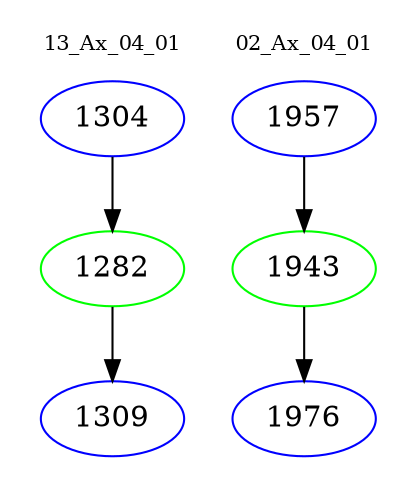 digraph{
subgraph cluster_0 {
color = white
label = "13_Ax_04_01";
fontsize=10;
T0_1304 [label="1304", color="blue"]
T0_1304 -> T0_1282 [color="black"]
T0_1282 [label="1282", color="green"]
T0_1282 -> T0_1309 [color="black"]
T0_1309 [label="1309", color="blue"]
}
subgraph cluster_1 {
color = white
label = "02_Ax_04_01";
fontsize=10;
T1_1957 [label="1957", color="blue"]
T1_1957 -> T1_1943 [color="black"]
T1_1943 [label="1943", color="green"]
T1_1943 -> T1_1976 [color="black"]
T1_1976 [label="1976", color="blue"]
}
}
